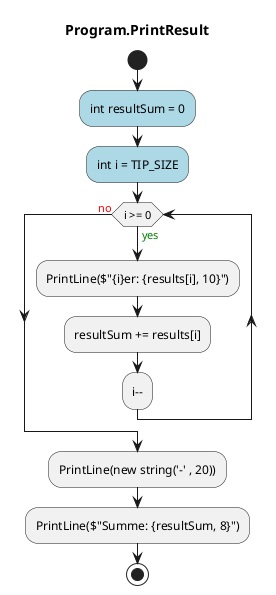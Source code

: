 @startuml Program.PrintResult
title Program.PrintResult
start
#LightBlue:int resultSum = 0;
#LightBlue:int i = TIP_SIZE;
while (i >= 0) is (<color:green>yes)
    :PrintLine($"{i}er: {results[i], 10}");
    :resultSum += results[i];
:i--;
endwhile (<color:red>no)
:PrintLine(new string('-' , 20));
:PrintLine($"Summe: {resultSum, 8}");
stop
@enduml
